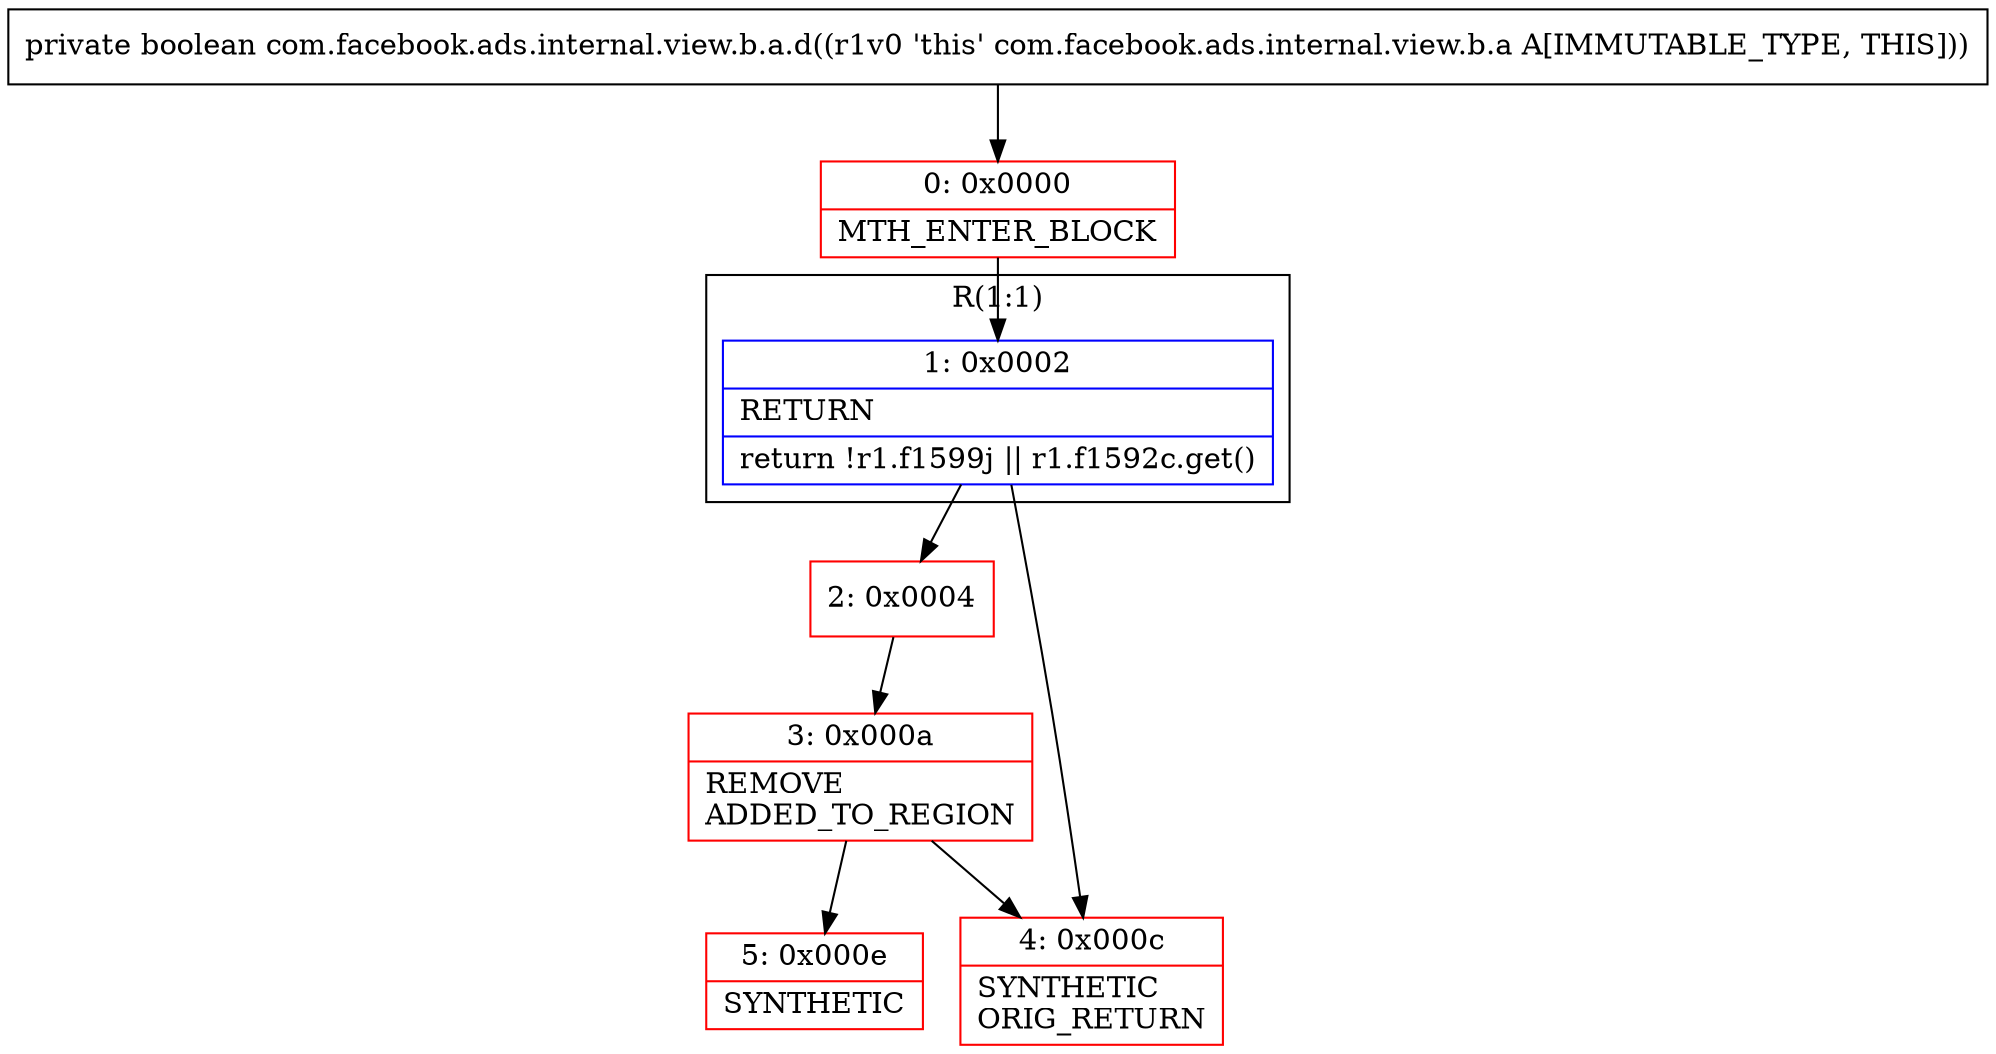 digraph "CFG forcom.facebook.ads.internal.view.b.a.d()Z" {
subgraph cluster_Region_1547979191 {
label = "R(1:1)";
node [shape=record,color=blue];
Node_1 [shape=record,label="{1\:\ 0x0002|RETURN\l|return !r1.f1599j \|\| r1.f1592c.get()\l}"];
}
Node_0 [shape=record,color=red,label="{0\:\ 0x0000|MTH_ENTER_BLOCK\l}"];
Node_2 [shape=record,color=red,label="{2\:\ 0x0004}"];
Node_3 [shape=record,color=red,label="{3\:\ 0x000a|REMOVE\lADDED_TO_REGION\l}"];
Node_4 [shape=record,color=red,label="{4\:\ 0x000c|SYNTHETIC\lORIG_RETURN\l}"];
Node_5 [shape=record,color=red,label="{5\:\ 0x000e|SYNTHETIC\l}"];
MethodNode[shape=record,label="{private boolean com.facebook.ads.internal.view.b.a.d((r1v0 'this' com.facebook.ads.internal.view.b.a A[IMMUTABLE_TYPE, THIS])) }"];
MethodNode -> Node_0;
Node_1 -> Node_2;
Node_1 -> Node_4;
Node_0 -> Node_1;
Node_2 -> Node_3;
Node_3 -> Node_4;
Node_3 -> Node_5;
}

